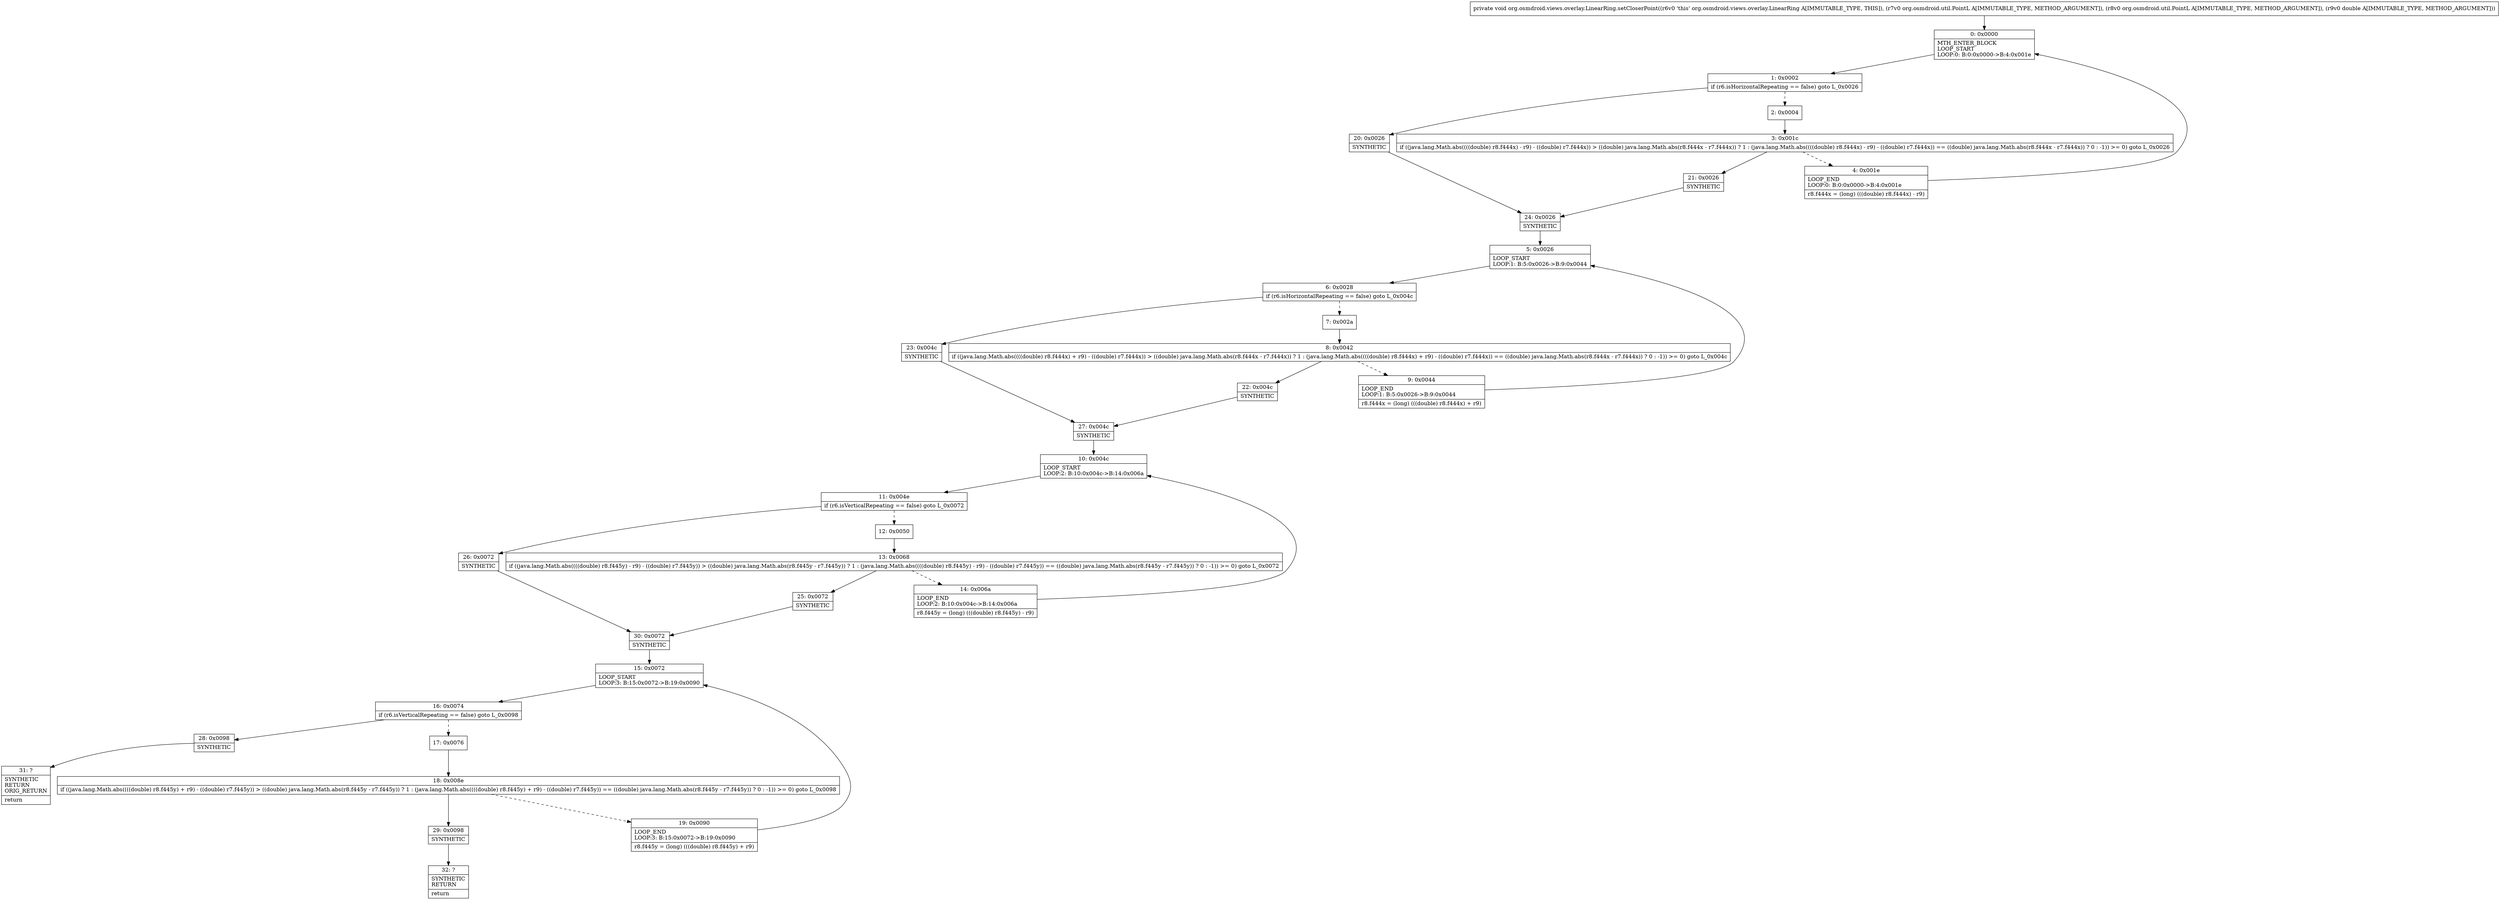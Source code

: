 digraph "CFG fororg.osmdroid.views.overlay.LinearRing.setCloserPoint(Lorg\/osmdroid\/util\/PointL;Lorg\/osmdroid\/util\/PointL;D)V" {
Node_0 [shape=record,label="{0\:\ 0x0000|MTH_ENTER_BLOCK\lLOOP_START\lLOOP:0: B:0:0x0000\-\>B:4:0x001e\l}"];
Node_1 [shape=record,label="{1\:\ 0x0002|if (r6.isHorizontalRepeating == false) goto L_0x0026\l}"];
Node_2 [shape=record,label="{2\:\ 0x0004}"];
Node_3 [shape=record,label="{3\:\ 0x001c|if ((java.lang.Math.abs((((double) r8.f444x) \- r9) \- ((double) r7.f444x)) \> ((double) java.lang.Math.abs(r8.f444x \- r7.f444x)) ? 1 : (java.lang.Math.abs((((double) r8.f444x) \- r9) \- ((double) r7.f444x)) == ((double) java.lang.Math.abs(r8.f444x \- r7.f444x)) ? 0 : \-1)) \>= 0) goto L_0x0026\l}"];
Node_4 [shape=record,label="{4\:\ 0x001e|LOOP_END\lLOOP:0: B:0:0x0000\-\>B:4:0x001e\l|r8.f444x = (long) (((double) r8.f444x) \- r9)\l}"];
Node_5 [shape=record,label="{5\:\ 0x0026|LOOP_START\lLOOP:1: B:5:0x0026\-\>B:9:0x0044\l}"];
Node_6 [shape=record,label="{6\:\ 0x0028|if (r6.isHorizontalRepeating == false) goto L_0x004c\l}"];
Node_7 [shape=record,label="{7\:\ 0x002a}"];
Node_8 [shape=record,label="{8\:\ 0x0042|if ((java.lang.Math.abs((((double) r8.f444x) + r9) \- ((double) r7.f444x)) \> ((double) java.lang.Math.abs(r8.f444x \- r7.f444x)) ? 1 : (java.lang.Math.abs((((double) r8.f444x) + r9) \- ((double) r7.f444x)) == ((double) java.lang.Math.abs(r8.f444x \- r7.f444x)) ? 0 : \-1)) \>= 0) goto L_0x004c\l}"];
Node_9 [shape=record,label="{9\:\ 0x0044|LOOP_END\lLOOP:1: B:5:0x0026\-\>B:9:0x0044\l|r8.f444x = (long) (((double) r8.f444x) + r9)\l}"];
Node_10 [shape=record,label="{10\:\ 0x004c|LOOP_START\lLOOP:2: B:10:0x004c\-\>B:14:0x006a\l}"];
Node_11 [shape=record,label="{11\:\ 0x004e|if (r6.isVerticalRepeating == false) goto L_0x0072\l}"];
Node_12 [shape=record,label="{12\:\ 0x0050}"];
Node_13 [shape=record,label="{13\:\ 0x0068|if ((java.lang.Math.abs((((double) r8.f445y) \- r9) \- ((double) r7.f445y)) \> ((double) java.lang.Math.abs(r8.f445y \- r7.f445y)) ? 1 : (java.lang.Math.abs((((double) r8.f445y) \- r9) \- ((double) r7.f445y)) == ((double) java.lang.Math.abs(r8.f445y \- r7.f445y)) ? 0 : \-1)) \>= 0) goto L_0x0072\l}"];
Node_14 [shape=record,label="{14\:\ 0x006a|LOOP_END\lLOOP:2: B:10:0x004c\-\>B:14:0x006a\l|r8.f445y = (long) (((double) r8.f445y) \- r9)\l}"];
Node_15 [shape=record,label="{15\:\ 0x0072|LOOP_START\lLOOP:3: B:15:0x0072\-\>B:19:0x0090\l}"];
Node_16 [shape=record,label="{16\:\ 0x0074|if (r6.isVerticalRepeating == false) goto L_0x0098\l}"];
Node_17 [shape=record,label="{17\:\ 0x0076}"];
Node_18 [shape=record,label="{18\:\ 0x008e|if ((java.lang.Math.abs((((double) r8.f445y) + r9) \- ((double) r7.f445y)) \> ((double) java.lang.Math.abs(r8.f445y \- r7.f445y)) ? 1 : (java.lang.Math.abs((((double) r8.f445y) + r9) \- ((double) r7.f445y)) == ((double) java.lang.Math.abs(r8.f445y \- r7.f445y)) ? 0 : \-1)) \>= 0) goto L_0x0098\l}"];
Node_19 [shape=record,label="{19\:\ 0x0090|LOOP_END\lLOOP:3: B:15:0x0072\-\>B:19:0x0090\l|r8.f445y = (long) (((double) r8.f445y) + r9)\l}"];
Node_20 [shape=record,label="{20\:\ 0x0026|SYNTHETIC\l}"];
Node_21 [shape=record,label="{21\:\ 0x0026|SYNTHETIC\l}"];
Node_22 [shape=record,label="{22\:\ 0x004c|SYNTHETIC\l}"];
Node_23 [shape=record,label="{23\:\ 0x004c|SYNTHETIC\l}"];
Node_24 [shape=record,label="{24\:\ 0x0026|SYNTHETIC\l}"];
Node_25 [shape=record,label="{25\:\ 0x0072|SYNTHETIC\l}"];
Node_26 [shape=record,label="{26\:\ 0x0072|SYNTHETIC\l}"];
Node_27 [shape=record,label="{27\:\ 0x004c|SYNTHETIC\l}"];
Node_28 [shape=record,label="{28\:\ 0x0098|SYNTHETIC\l}"];
Node_29 [shape=record,label="{29\:\ 0x0098|SYNTHETIC\l}"];
Node_30 [shape=record,label="{30\:\ 0x0072|SYNTHETIC\l}"];
Node_31 [shape=record,label="{31\:\ ?|SYNTHETIC\lRETURN\lORIG_RETURN\l|return\l}"];
Node_32 [shape=record,label="{32\:\ ?|SYNTHETIC\lRETURN\l|return\l}"];
MethodNode[shape=record,label="{private void org.osmdroid.views.overlay.LinearRing.setCloserPoint((r6v0 'this' org.osmdroid.views.overlay.LinearRing A[IMMUTABLE_TYPE, THIS]), (r7v0 org.osmdroid.util.PointL A[IMMUTABLE_TYPE, METHOD_ARGUMENT]), (r8v0 org.osmdroid.util.PointL A[IMMUTABLE_TYPE, METHOD_ARGUMENT]), (r9v0 double A[IMMUTABLE_TYPE, METHOD_ARGUMENT])) }"];
MethodNode -> Node_0;
Node_0 -> Node_1;
Node_1 -> Node_2[style=dashed];
Node_1 -> Node_20;
Node_2 -> Node_3;
Node_3 -> Node_4[style=dashed];
Node_3 -> Node_21;
Node_4 -> Node_0;
Node_5 -> Node_6;
Node_6 -> Node_7[style=dashed];
Node_6 -> Node_23;
Node_7 -> Node_8;
Node_8 -> Node_9[style=dashed];
Node_8 -> Node_22;
Node_9 -> Node_5;
Node_10 -> Node_11;
Node_11 -> Node_12[style=dashed];
Node_11 -> Node_26;
Node_12 -> Node_13;
Node_13 -> Node_14[style=dashed];
Node_13 -> Node_25;
Node_14 -> Node_10;
Node_15 -> Node_16;
Node_16 -> Node_17[style=dashed];
Node_16 -> Node_28;
Node_17 -> Node_18;
Node_18 -> Node_19[style=dashed];
Node_18 -> Node_29;
Node_19 -> Node_15;
Node_20 -> Node_24;
Node_21 -> Node_24;
Node_22 -> Node_27;
Node_23 -> Node_27;
Node_24 -> Node_5;
Node_25 -> Node_30;
Node_26 -> Node_30;
Node_27 -> Node_10;
Node_28 -> Node_31;
Node_29 -> Node_32;
Node_30 -> Node_15;
}

